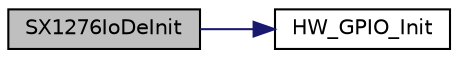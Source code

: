 digraph "SX1276IoDeInit"
{
  edge [fontname="Helvetica",fontsize="10",labelfontname="Helvetica",labelfontsize="10"];
  node [fontname="Helvetica",fontsize="10",shape=record];
  rankdir="LR";
  Node17 [label="SX1276IoDeInit",height=0.2,width=0.4,color="black", fillcolor="grey75", style="filled", fontcolor="black"];
  Node17 -> Node18 [color="midnightblue",fontsize="10",style="solid",fontname="Helvetica"];
  Node18 [label="HW_GPIO_Init",height=0.2,width=0.4,color="black", fillcolor="white", style="filled",URL="$group___lory_s_d_k___g_p_i_o___functions.html#ga2c3bac7bc9d78434e5e8ec915d1a933b",tooltip="Initializes the given GPIO object "];
}
